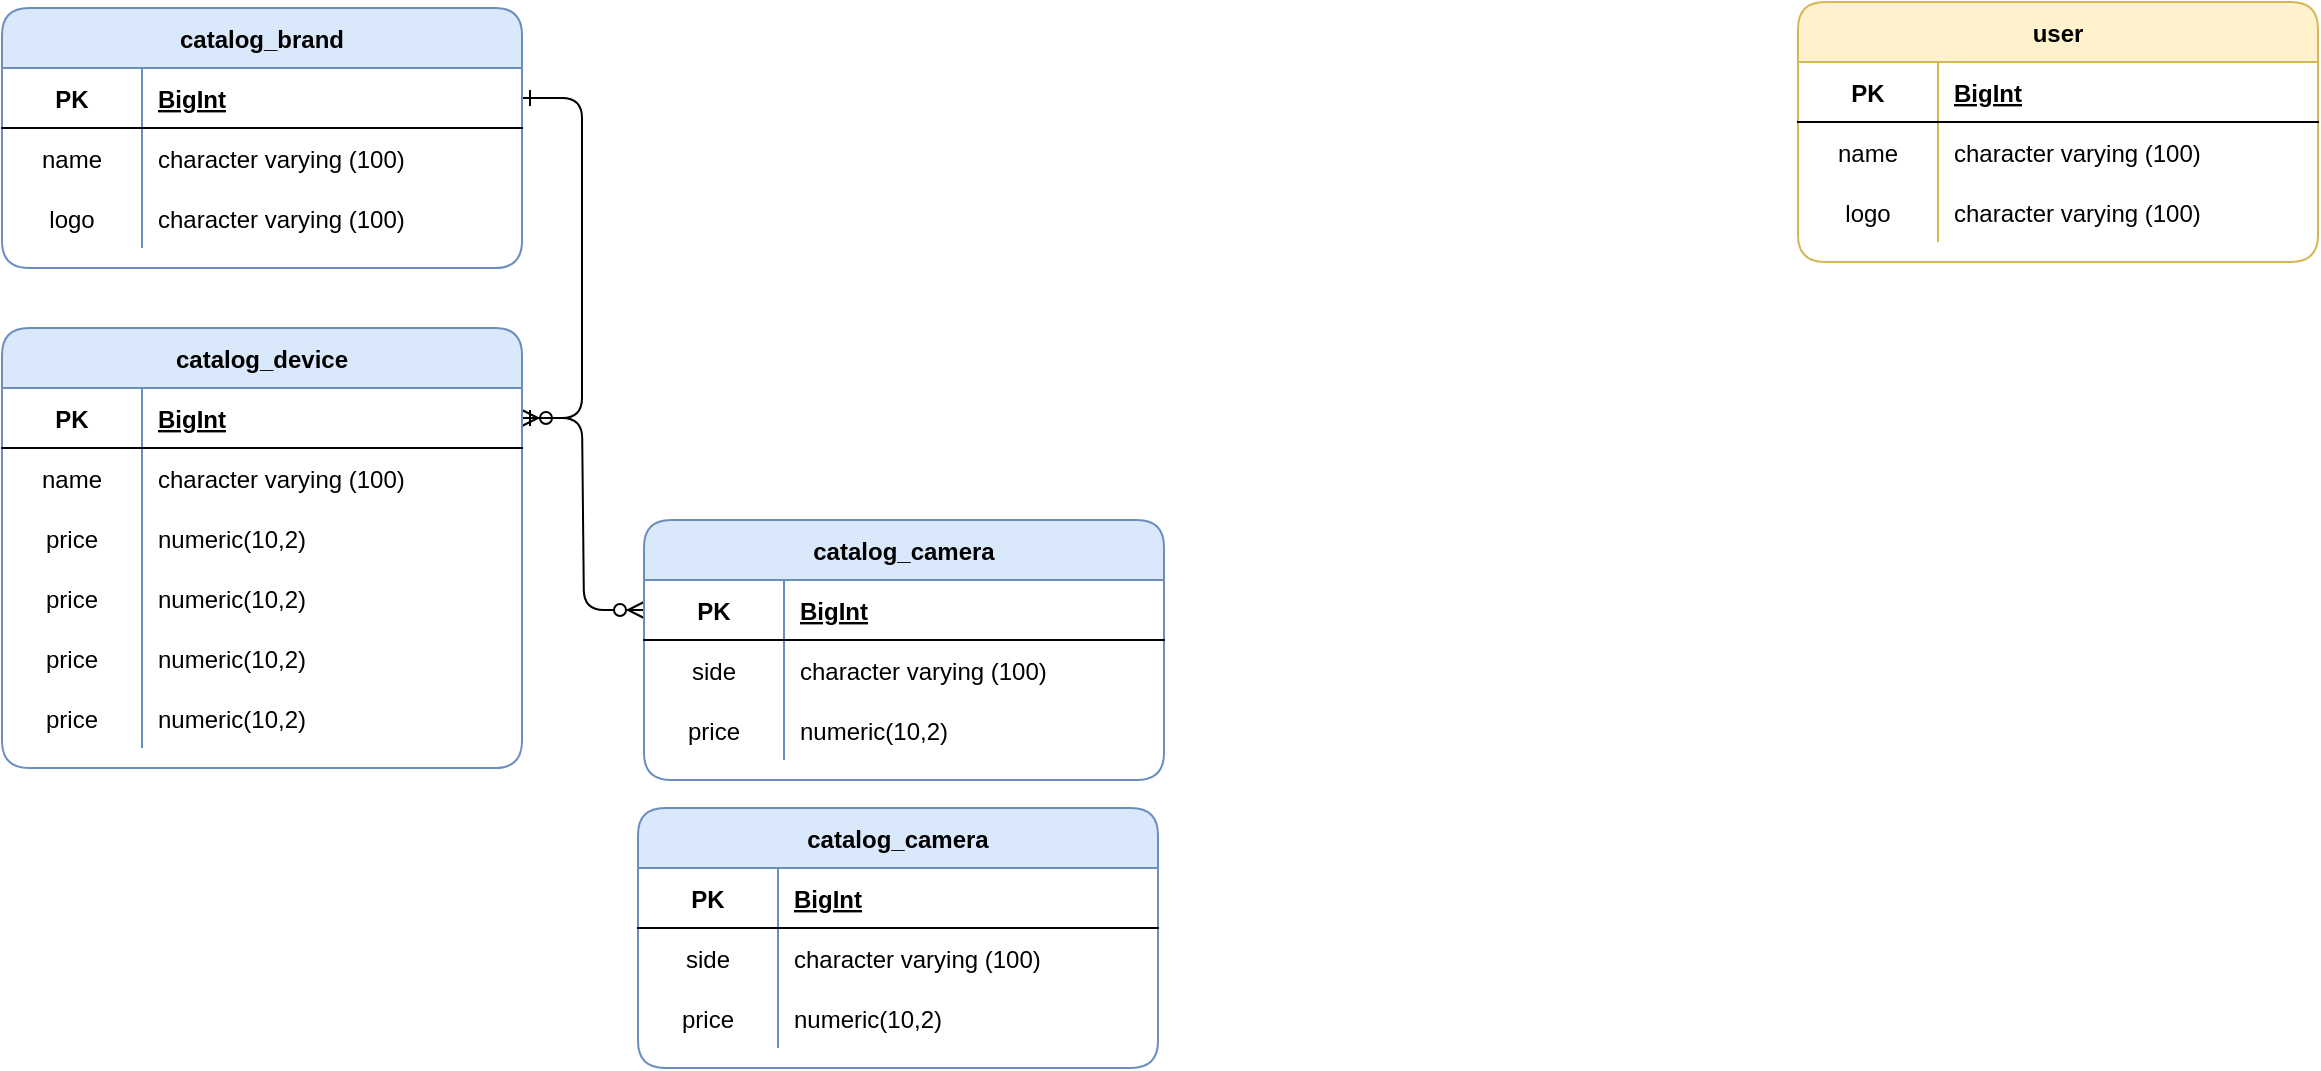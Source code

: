 <mxfile version="24.8.3">
  <diagram id="R2lEEEUBdFMjLlhIrx00" name="Page-1">
    <mxGraphModel dx="1429" dy="856" grid="0" gridSize="10" guides="1" tooltips="1" connect="1" arrows="1" fold="1" page="1" pageScale="1" pageWidth="850" pageHeight="1100" math="0" shadow="0" extFonts="Permanent Marker^https://fonts.googleapis.com/css?family=Permanent+Marker">
      <root>
        <mxCell id="0" />
        <mxCell id="1" parent="0" />
        <mxCell id="C-vyLk0tnHw3VtMMgP7b-1" value="" style="edgeStyle=entityRelationEdgeStyle;endArrow=ERzeroToMany;startArrow=ERone;endFill=1;startFill=0;" parent="1" source="C-vyLk0tnHw3VtMMgP7b-24" target="BbzVm-niubPzJsthILPg-5" edge="1">
          <mxGeometry width="100" height="100" relative="1" as="geometry">
            <mxPoint x="340" y="720" as="sourcePoint" />
            <mxPoint x="335" y="330" as="targetPoint" />
          </mxGeometry>
        </mxCell>
        <mxCell id="C-vyLk0tnHw3VtMMgP7b-12" value="" style="edgeStyle=entityRelationEdgeStyle;endArrow=ERzeroToMany;startArrow=ERone;endFill=1;startFill=0;" parent="1" source="BbzVm-niubPzJsthILPg-5" target="BbzVm-niubPzJsthILPg-24" edge="1">
          <mxGeometry width="100" height="100" relative="1" as="geometry">
            <mxPoint x="384" y="379" as="sourcePoint" />
            <mxPoint x="450" y="355" as="targetPoint" />
          </mxGeometry>
        </mxCell>
        <mxCell id="C-vyLk0tnHw3VtMMgP7b-23" value="catalog_brand" style="shape=table;startSize=30;container=1;collapsible=1;childLayout=tableLayout;fixedRows=1;rowLines=0;fontStyle=1;align=center;resizeLast=1;rounded=1;fillColor=#dae8fc;strokeColor=#6c8ebf;" parent="1" vertex="1">
          <mxGeometry x="80" y="110" width="260" height="130" as="geometry" />
        </mxCell>
        <mxCell id="C-vyLk0tnHw3VtMMgP7b-24" value="" style="shape=partialRectangle;collapsible=0;dropTarget=0;pointerEvents=0;fillColor=none;points=[[0,0.5],[1,0.5]];portConstraint=eastwest;top=0;left=0;right=0;bottom=1;" parent="C-vyLk0tnHw3VtMMgP7b-23" vertex="1">
          <mxGeometry y="30" width="260" height="30" as="geometry" />
        </mxCell>
        <mxCell id="C-vyLk0tnHw3VtMMgP7b-25" value="PK" style="shape=partialRectangle;overflow=hidden;connectable=0;fillColor=none;top=0;left=0;bottom=0;right=0;fontStyle=1;" parent="C-vyLk0tnHw3VtMMgP7b-24" vertex="1">
          <mxGeometry width="70" height="30" as="geometry">
            <mxRectangle width="70" height="30" as="alternateBounds" />
          </mxGeometry>
        </mxCell>
        <mxCell id="C-vyLk0tnHw3VtMMgP7b-26" value="BigInt" style="shape=partialRectangle;overflow=hidden;connectable=0;fillColor=none;top=0;left=0;bottom=0;right=0;align=left;spacingLeft=6;fontStyle=5;" parent="C-vyLk0tnHw3VtMMgP7b-24" vertex="1">
          <mxGeometry x="70" width="190" height="30" as="geometry">
            <mxRectangle width="190" height="30" as="alternateBounds" />
          </mxGeometry>
        </mxCell>
        <mxCell id="C-vyLk0tnHw3VtMMgP7b-27" value="" style="shape=partialRectangle;collapsible=0;dropTarget=0;pointerEvents=0;fillColor=none;points=[[0,0.5],[1,0.5]];portConstraint=eastwest;top=0;left=0;right=0;bottom=0;" parent="C-vyLk0tnHw3VtMMgP7b-23" vertex="1">
          <mxGeometry y="60" width="260" height="30" as="geometry" />
        </mxCell>
        <mxCell id="C-vyLk0tnHw3VtMMgP7b-28" value="name" style="shape=partialRectangle;overflow=hidden;connectable=0;fillColor=none;top=0;left=0;bottom=0;right=0;" parent="C-vyLk0tnHw3VtMMgP7b-27" vertex="1">
          <mxGeometry width="70" height="30" as="geometry">
            <mxRectangle width="70" height="30" as="alternateBounds" />
          </mxGeometry>
        </mxCell>
        <mxCell id="C-vyLk0tnHw3VtMMgP7b-29" value="character varying (100)" style="shape=partialRectangle;overflow=hidden;connectable=0;fillColor=none;top=0;left=0;bottom=0;right=0;align=left;spacingLeft=6;" parent="C-vyLk0tnHw3VtMMgP7b-27" vertex="1">
          <mxGeometry x="70" width="190" height="30" as="geometry">
            <mxRectangle width="190" height="30" as="alternateBounds" />
          </mxGeometry>
        </mxCell>
        <mxCell id="BbzVm-niubPzJsthILPg-1" value="" style="shape=partialRectangle;collapsible=0;dropTarget=0;pointerEvents=0;fillColor=none;points=[[0,0.5],[1,0.5]];portConstraint=eastwest;top=0;left=0;right=0;bottom=0;" parent="C-vyLk0tnHw3VtMMgP7b-23" vertex="1">
          <mxGeometry y="90" width="260" height="30" as="geometry" />
        </mxCell>
        <mxCell id="BbzVm-niubPzJsthILPg-2" value="logo" style="shape=partialRectangle;overflow=hidden;connectable=0;fillColor=none;top=0;left=0;bottom=0;right=0;" parent="BbzVm-niubPzJsthILPg-1" vertex="1">
          <mxGeometry width="70" height="30" as="geometry">
            <mxRectangle width="70" height="30" as="alternateBounds" />
          </mxGeometry>
        </mxCell>
        <mxCell id="BbzVm-niubPzJsthILPg-3" value="character varying (100)" style="shape=partialRectangle;overflow=hidden;connectable=0;fillColor=none;top=0;left=0;bottom=0;right=0;align=left;spacingLeft=6;" parent="BbzVm-niubPzJsthILPg-1" vertex="1">
          <mxGeometry x="70" width="190" height="30" as="geometry">
            <mxRectangle width="190" height="30" as="alternateBounds" />
          </mxGeometry>
        </mxCell>
        <mxCell id="BbzVm-niubPzJsthILPg-4" value="catalog_device" style="shape=table;startSize=30;container=1;collapsible=1;childLayout=tableLayout;fixedRows=1;rowLines=0;fontStyle=1;align=center;resizeLast=1;rounded=1;fillColor=#dae8fc;strokeColor=#6c8ebf;" parent="1" vertex="1">
          <mxGeometry x="80" y="270" width="260" height="220" as="geometry" />
        </mxCell>
        <mxCell id="BbzVm-niubPzJsthILPg-5" value="" style="shape=partialRectangle;collapsible=0;dropTarget=0;pointerEvents=0;fillColor=none;points=[[0,0.5],[1,0.5]];portConstraint=eastwest;top=0;left=0;right=0;bottom=1;" parent="BbzVm-niubPzJsthILPg-4" vertex="1">
          <mxGeometry y="30" width="260" height="30" as="geometry" />
        </mxCell>
        <mxCell id="BbzVm-niubPzJsthILPg-6" value="PK" style="shape=partialRectangle;overflow=hidden;connectable=0;fillColor=none;top=0;left=0;bottom=0;right=0;fontStyle=1;" parent="BbzVm-niubPzJsthILPg-5" vertex="1">
          <mxGeometry width="70" height="30" as="geometry">
            <mxRectangle width="70" height="30" as="alternateBounds" />
          </mxGeometry>
        </mxCell>
        <mxCell id="BbzVm-niubPzJsthILPg-7" value="BigInt" style="shape=partialRectangle;overflow=hidden;connectable=0;fillColor=none;top=0;left=0;bottom=0;right=0;align=left;spacingLeft=6;fontStyle=5;" parent="BbzVm-niubPzJsthILPg-5" vertex="1">
          <mxGeometry x="70" width="190" height="30" as="geometry">
            <mxRectangle width="190" height="30" as="alternateBounds" />
          </mxGeometry>
        </mxCell>
        <mxCell id="BbzVm-niubPzJsthILPg-8" value="" style="shape=partialRectangle;collapsible=0;dropTarget=0;pointerEvents=0;fillColor=none;points=[[0,0.5],[1,0.5]];portConstraint=eastwest;top=0;left=0;right=0;bottom=0;" parent="BbzVm-niubPzJsthILPg-4" vertex="1">
          <mxGeometry y="60" width="260" height="30" as="geometry" />
        </mxCell>
        <mxCell id="BbzVm-niubPzJsthILPg-9" value="name" style="shape=partialRectangle;overflow=hidden;connectable=0;fillColor=none;top=0;left=0;bottom=0;right=0;" parent="BbzVm-niubPzJsthILPg-8" vertex="1">
          <mxGeometry width="70" height="30" as="geometry">
            <mxRectangle width="70" height="30" as="alternateBounds" />
          </mxGeometry>
        </mxCell>
        <mxCell id="BbzVm-niubPzJsthILPg-10" value="character varying (100)" style="shape=partialRectangle;overflow=hidden;connectable=0;fillColor=none;top=0;left=0;bottom=0;right=0;align=left;spacingLeft=6;" parent="BbzVm-niubPzJsthILPg-8" vertex="1">
          <mxGeometry x="70" width="190" height="30" as="geometry">
            <mxRectangle width="190" height="30" as="alternateBounds" />
          </mxGeometry>
        </mxCell>
        <mxCell id="BbzVm-niubPzJsthILPg-11" value="" style="shape=partialRectangle;collapsible=0;dropTarget=0;pointerEvents=0;fillColor=none;points=[[0,0.5],[1,0.5]];portConstraint=eastwest;top=0;left=0;right=0;bottom=0;" parent="BbzVm-niubPzJsthILPg-4" vertex="1">
          <mxGeometry y="90" width="260" height="30" as="geometry" />
        </mxCell>
        <mxCell id="BbzVm-niubPzJsthILPg-12" value="price" style="shape=partialRectangle;overflow=hidden;connectable=0;fillColor=none;top=0;left=0;bottom=0;right=0;" parent="BbzVm-niubPzJsthILPg-11" vertex="1">
          <mxGeometry width="70" height="30" as="geometry">
            <mxRectangle width="70" height="30" as="alternateBounds" />
          </mxGeometry>
        </mxCell>
        <mxCell id="BbzVm-niubPzJsthILPg-13" value="numeric(10,2)" style="shape=partialRectangle;overflow=hidden;connectable=0;fillColor=none;top=0;left=0;bottom=0;right=0;align=left;spacingLeft=6;" parent="BbzVm-niubPzJsthILPg-11" vertex="1">
          <mxGeometry x="70" width="190" height="30" as="geometry">
            <mxRectangle width="190" height="30" as="alternateBounds" />
          </mxGeometry>
        </mxCell>
        <mxCell id="BbzVm-niubPzJsthILPg-14" value="" style="shape=partialRectangle;collapsible=0;dropTarget=0;pointerEvents=0;fillColor=none;points=[[0,0.5],[1,0.5]];portConstraint=eastwest;top=0;left=0;right=0;bottom=0;" parent="BbzVm-niubPzJsthILPg-4" vertex="1">
          <mxGeometry y="120" width="260" height="30" as="geometry" />
        </mxCell>
        <mxCell id="BbzVm-niubPzJsthILPg-15" value="price" style="shape=partialRectangle;overflow=hidden;connectable=0;fillColor=none;top=0;left=0;bottom=0;right=0;" parent="BbzVm-niubPzJsthILPg-14" vertex="1">
          <mxGeometry width="70" height="30" as="geometry">
            <mxRectangle width="70" height="30" as="alternateBounds" />
          </mxGeometry>
        </mxCell>
        <mxCell id="BbzVm-niubPzJsthILPg-16" value="numeric(10,2)" style="shape=partialRectangle;overflow=hidden;connectable=0;fillColor=none;top=0;left=0;bottom=0;right=0;align=left;spacingLeft=6;" parent="BbzVm-niubPzJsthILPg-14" vertex="1">
          <mxGeometry x="70" width="190" height="30" as="geometry">
            <mxRectangle width="190" height="30" as="alternateBounds" />
          </mxGeometry>
        </mxCell>
        <mxCell id="BbzVm-niubPzJsthILPg-17" value="" style="shape=partialRectangle;collapsible=0;dropTarget=0;pointerEvents=0;fillColor=none;points=[[0,0.5],[1,0.5]];portConstraint=eastwest;top=0;left=0;right=0;bottom=0;" parent="BbzVm-niubPzJsthILPg-4" vertex="1">
          <mxGeometry y="150" width="260" height="30" as="geometry" />
        </mxCell>
        <mxCell id="BbzVm-niubPzJsthILPg-18" value="price" style="shape=partialRectangle;overflow=hidden;connectable=0;fillColor=none;top=0;left=0;bottom=0;right=0;" parent="BbzVm-niubPzJsthILPg-17" vertex="1">
          <mxGeometry width="70" height="30" as="geometry">
            <mxRectangle width="70" height="30" as="alternateBounds" />
          </mxGeometry>
        </mxCell>
        <mxCell id="BbzVm-niubPzJsthILPg-19" value="numeric(10,2)" style="shape=partialRectangle;overflow=hidden;connectable=0;fillColor=none;top=0;left=0;bottom=0;right=0;align=left;spacingLeft=6;" parent="BbzVm-niubPzJsthILPg-17" vertex="1">
          <mxGeometry x="70" width="190" height="30" as="geometry">
            <mxRectangle width="190" height="30" as="alternateBounds" />
          </mxGeometry>
        </mxCell>
        <mxCell id="BbzVm-niubPzJsthILPg-20" value="" style="shape=partialRectangle;collapsible=0;dropTarget=0;pointerEvents=0;fillColor=none;points=[[0,0.5],[1,0.5]];portConstraint=eastwest;top=0;left=0;right=0;bottom=0;" parent="BbzVm-niubPzJsthILPg-4" vertex="1">
          <mxGeometry y="180" width="260" height="30" as="geometry" />
        </mxCell>
        <mxCell id="BbzVm-niubPzJsthILPg-21" value="price" style="shape=partialRectangle;overflow=hidden;connectable=0;fillColor=none;top=0;left=0;bottom=0;right=0;" parent="BbzVm-niubPzJsthILPg-20" vertex="1">
          <mxGeometry width="70" height="30" as="geometry">
            <mxRectangle width="70" height="30" as="alternateBounds" />
          </mxGeometry>
        </mxCell>
        <mxCell id="BbzVm-niubPzJsthILPg-22" value="numeric(10,2)" style="shape=partialRectangle;overflow=hidden;connectable=0;fillColor=none;top=0;left=0;bottom=0;right=0;align=left;spacingLeft=6;" parent="BbzVm-niubPzJsthILPg-20" vertex="1">
          <mxGeometry x="70" width="190" height="30" as="geometry">
            <mxRectangle width="190" height="30" as="alternateBounds" />
          </mxGeometry>
        </mxCell>
        <mxCell id="BbzVm-niubPzJsthILPg-23" value="catalog_camera" style="shape=table;startSize=30;container=1;collapsible=1;childLayout=tableLayout;fixedRows=1;rowLines=0;fontStyle=1;align=center;resizeLast=1;rounded=1;fillColor=#dae8fc;strokeColor=#6c8ebf;" parent="1" vertex="1">
          <mxGeometry x="401" y="366" width="260" height="130" as="geometry" />
        </mxCell>
        <mxCell id="BbzVm-niubPzJsthILPg-24" value="" style="shape=partialRectangle;collapsible=0;dropTarget=0;pointerEvents=0;fillColor=none;points=[[0,0.5],[1,0.5]];portConstraint=eastwest;top=0;left=0;right=0;bottom=1;" parent="BbzVm-niubPzJsthILPg-23" vertex="1">
          <mxGeometry y="30" width="260" height="30" as="geometry" />
        </mxCell>
        <mxCell id="BbzVm-niubPzJsthILPg-25" value="PK" style="shape=partialRectangle;overflow=hidden;connectable=0;fillColor=none;top=0;left=0;bottom=0;right=0;fontStyle=1;" parent="BbzVm-niubPzJsthILPg-24" vertex="1">
          <mxGeometry width="70" height="30" as="geometry">
            <mxRectangle width="70" height="30" as="alternateBounds" />
          </mxGeometry>
        </mxCell>
        <mxCell id="BbzVm-niubPzJsthILPg-26" value="BigInt" style="shape=partialRectangle;overflow=hidden;connectable=0;fillColor=none;top=0;left=0;bottom=0;right=0;align=left;spacingLeft=6;fontStyle=5;" parent="BbzVm-niubPzJsthILPg-24" vertex="1">
          <mxGeometry x="70" width="190" height="30" as="geometry">
            <mxRectangle width="190" height="30" as="alternateBounds" />
          </mxGeometry>
        </mxCell>
        <mxCell id="BbzVm-niubPzJsthILPg-27" value="" style="shape=partialRectangle;collapsible=0;dropTarget=0;pointerEvents=0;fillColor=none;points=[[0,0.5],[1,0.5]];portConstraint=eastwest;top=0;left=0;right=0;bottom=0;" parent="BbzVm-niubPzJsthILPg-23" vertex="1">
          <mxGeometry y="60" width="260" height="30" as="geometry" />
        </mxCell>
        <mxCell id="BbzVm-niubPzJsthILPg-28" value="side" style="shape=partialRectangle;overflow=hidden;connectable=0;fillColor=none;top=0;left=0;bottom=0;right=0;" parent="BbzVm-niubPzJsthILPg-27" vertex="1">
          <mxGeometry width="70" height="30" as="geometry">
            <mxRectangle width="70" height="30" as="alternateBounds" />
          </mxGeometry>
        </mxCell>
        <mxCell id="BbzVm-niubPzJsthILPg-29" value="character varying (100)" style="shape=partialRectangle;overflow=hidden;connectable=0;fillColor=none;top=0;left=0;bottom=0;right=0;align=left;spacingLeft=6;" parent="BbzVm-niubPzJsthILPg-27" vertex="1">
          <mxGeometry x="70" width="190" height="30" as="geometry">
            <mxRectangle width="190" height="30" as="alternateBounds" />
          </mxGeometry>
        </mxCell>
        <mxCell id="BbzVm-niubPzJsthILPg-30" value="" style="shape=partialRectangle;collapsible=0;dropTarget=0;pointerEvents=0;fillColor=none;points=[[0,0.5],[1,0.5]];portConstraint=eastwest;top=0;left=0;right=0;bottom=0;" parent="BbzVm-niubPzJsthILPg-23" vertex="1">
          <mxGeometry y="90" width="260" height="30" as="geometry" />
        </mxCell>
        <mxCell id="BbzVm-niubPzJsthILPg-31" value="price" style="shape=partialRectangle;overflow=hidden;connectable=0;fillColor=none;top=0;left=0;bottom=0;right=0;" parent="BbzVm-niubPzJsthILPg-30" vertex="1">
          <mxGeometry width="70" height="30" as="geometry">
            <mxRectangle width="70" height="30" as="alternateBounds" />
          </mxGeometry>
        </mxCell>
        <mxCell id="BbzVm-niubPzJsthILPg-32" value="numeric(10,2)" style="shape=partialRectangle;overflow=hidden;connectable=0;fillColor=none;top=0;left=0;bottom=0;right=0;align=left;spacingLeft=6;" parent="BbzVm-niubPzJsthILPg-30" vertex="1">
          <mxGeometry x="70" width="190" height="30" as="geometry">
            <mxRectangle width="190" height="30" as="alternateBounds" />
          </mxGeometry>
        </mxCell>
        <mxCell id="BbzVm-niubPzJsthILPg-42" value="catalog_camera" style="shape=table;startSize=30;container=1;collapsible=1;childLayout=tableLayout;fixedRows=1;rowLines=0;fontStyle=1;align=center;resizeLast=1;rounded=1;fillColor=#dae8fc;strokeColor=#6c8ebf;" parent="1" vertex="1">
          <mxGeometry x="398" y="510" width="260" height="130" as="geometry" />
        </mxCell>
        <mxCell id="BbzVm-niubPzJsthILPg-43" value="" style="shape=partialRectangle;collapsible=0;dropTarget=0;pointerEvents=0;fillColor=none;points=[[0,0.5],[1,0.5]];portConstraint=eastwest;top=0;left=0;right=0;bottom=1;" parent="BbzVm-niubPzJsthILPg-42" vertex="1">
          <mxGeometry y="30" width="260" height="30" as="geometry" />
        </mxCell>
        <mxCell id="BbzVm-niubPzJsthILPg-44" value="PK" style="shape=partialRectangle;overflow=hidden;connectable=0;fillColor=none;top=0;left=0;bottom=0;right=0;fontStyle=1;" parent="BbzVm-niubPzJsthILPg-43" vertex="1">
          <mxGeometry width="70" height="30" as="geometry">
            <mxRectangle width="70" height="30" as="alternateBounds" />
          </mxGeometry>
        </mxCell>
        <mxCell id="BbzVm-niubPzJsthILPg-45" value="BigInt" style="shape=partialRectangle;overflow=hidden;connectable=0;fillColor=none;top=0;left=0;bottom=0;right=0;align=left;spacingLeft=6;fontStyle=5;" parent="BbzVm-niubPzJsthILPg-43" vertex="1">
          <mxGeometry x="70" width="190" height="30" as="geometry">
            <mxRectangle width="190" height="30" as="alternateBounds" />
          </mxGeometry>
        </mxCell>
        <mxCell id="BbzVm-niubPzJsthILPg-46" value="" style="shape=partialRectangle;collapsible=0;dropTarget=0;pointerEvents=0;fillColor=none;points=[[0,0.5],[1,0.5]];portConstraint=eastwest;top=0;left=0;right=0;bottom=0;" parent="BbzVm-niubPzJsthILPg-42" vertex="1">
          <mxGeometry y="60" width="260" height="30" as="geometry" />
        </mxCell>
        <mxCell id="BbzVm-niubPzJsthILPg-47" value="side" style="shape=partialRectangle;overflow=hidden;connectable=0;fillColor=none;top=0;left=0;bottom=0;right=0;" parent="BbzVm-niubPzJsthILPg-46" vertex="1">
          <mxGeometry width="70" height="30" as="geometry">
            <mxRectangle width="70" height="30" as="alternateBounds" />
          </mxGeometry>
        </mxCell>
        <mxCell id="BbzVm-niubPzJsthILPg-48" value="character varying (100)" style="shape=partialRectangle;overflow=hidden;connectable=0;fillColor=none;top=0;left=0;bottom=0;right=0;align=left;spacingLeft=6;" parent="BbzVm-niubPzJsthILPg-46" vertex="1">
          <mxGeometry x="70" width="190" height="30" as="geometry">
            <mxRectangle width="190" height="30" as="alternateBounds" />
          </mxGeometry>
        </mxCell>
        <mxCell id="BbzVm-niubPzJsthILPg-49" value="" style="shape=partialRectangle;collapsible=0;dropTarget=0;pointerEvents=0;fillColor=none;points=[[0,0.5],[1,0.5]];portConstraint=eastwest;top=0;left=0;right=0;bottom=0;" parent="BbzVm-niubPzJsthILPg-42" vertex="1">
          <mxGeometry y="90" width="260" height="30" as="geometry" />
        </mxCell>
        <mxCell id="BbzVm-niubPzJsthILPg-50" value="price" style="shape=partialRectangle;overflow=hidden;connectable=0;fillColor=none;top=0;left=0;bottom=0;right=0;" parent="BbzVm-niubPzJsthILPg-49" vertex="1">
          <mxGeometry width="70" height="30" as="geometry">
            <mxRectangle width="70" height="30" as="alternateBounds" />
          </mxGeometry>
        </mxCell>
        <mxCell id="BbzVm-niubPzJsthILPg-51" value="numeric(10,2)" style="shape=partialRectangle;overflow=hidden;connectable=0;fillColor=none;top=0;left=0;bottom=0;right=0;align=left;spacingLeft=6;" parent="BbzVm-niubPzJsthILPg-49" vertex="1">
          <mxGeometry x="70" width="190" height="30" as="geometry">
            <mxRectangle width="190" height="30" as="alternateBounds" />
          </mxGeometry>
        </mxCell>
        <mxCell id="dryUckSrl3YZvOqC900--1" value="user" style="shape=table;startSize=30;container=1;collapsible=1;childLayout=tableLayout;fixedRows=1;rowLines=0;fontStyle=1;align=center;resizeLast=1;rounded=1;fillColor=#fff2cc;strokeColor=#d6b656;" vertex="1" parent="1">
          <mxGeometry x="978" y="107" width="260" height="130" as="geometry" />
        </mxCell>
        <mxCell id="dryUckSrl3YZvOqC900--2" value="" style="shape=partialRectangle;collapsible=0;dropTarget=0;pointerEvents=0;fillColor=none;points=[[0,0.5],[1,0.5]];portConstraint=eastwest;top=0;left=0;right=0;bottom=1;" vertex="1" parent="dryUckSrl3YZvOqC900--1">
          <mxGeometry y="30" width="260" height="30" as="geometry" />
        </mxCell>
        <mxCell id="dryUckSrl3YZvOqC900--3" value="PK" style="shape=partialRectangle;overflow=hidden;connectable=0;fillColor=none;top=0;left=0;bottom=0;right=0;fontStyle=1;" vertex="1" parent="dryUckSrl3YZvOqC900--2">
          <mxGeometry width="70" height="30" as="geometry">
            <mxRectangle width="70" height="30" as="alternateBounds" />
          </mxGeometry>
        </mxCell>
        <mxCell id="dryUckSrl3YZvOqC900--4" value="BigInt" style="shape=partialRectangle;overflow=hidden;connectable=0;fillColor=none;top=0;left=0;bottom=0;right=0;align=left;spacingLeft=6;fontStyle=5;" vertex="1" parent="dryUckSrl3YZvOqC900--2">
          <mxGeometry x="70" width="190" height="30" as="geometry">
            <mxRectangle width="190" height="30" as="alternateBounds" />
          </mxGeometry>
        </mxCell>
        <mxCell id="dryUckSrl3YZvOqC900--5" value="" style="shape=partialRectangle;collapsible=0;dropTarget=0;pointerEvents=0;fillColor=none;points=[[0,0.5],[1,0.5]];portConstraint=eastwest;top=0;left=0;right=0;bottom=0;" vertex="1" parent="dryUckSrl3YZvOqC900--1">
          <mxGeometry y="60" width="260" height="30" as="geometry" />
        </mxCell>
        <mxCell id="dryUckSrl3YZvOqC900--6" value="name" style="shape=partialRectangle;overflow=hidden;connectable=0;fillColor=none;top=0;left=0;bottom=0;right=0;" vertex="1" parent="dryUckSrl3YZvOqC900--5">
          <mxGeometry width="70" height="30" as="geometry">
            <mxRectangle width="70" height="30" as="alternateBounds" />
          </mxGeometry>
        </mxCell>
        <mxCell id="dryUckSrl3YZvOqC900--7" value="character varying (100)" style="shape=partialRectangle;overflow=hidden;connectable=0;fillColor=none;top=0;left=0;bottom=0;right=0;align=left;spacingLeft=6;" vertex="1" parent="dryUckSrl3YZvOqC900--5">
          <mxGeometry x="70" width="190" height="30" as="geometry">
            <mxRectangle width="190" height="30" as="alternateBounds" />
          </mxGeometry>
        </mxCell>
        <mxCell id="dryUckSrl3YZvOqC900--8" value="" style="shape=partialRectangle;collapsible=0;dropTarget=0;pointerEvents=0;fillColor=none;points=[[0,0.5],[1,0.5]];portConstraint=eastwest;top=0;left=0;right=0;bottom=0;" vertex="1" parent="dryUckSrl3YZvOqC900--1">
          <mxGeometry y="90" width="260" height="30" as="geometry" />
        </mxCell>
        <mxCell id="dryUckSrl3YZvOqC900--9" value="logo" style="shape=partialRectangle;overflow=hidden;connectable=0;fillColor=none;top=0;left=0;bottom=0;right=0;" vertex="1" parent="dryUckSrl3YZvOqC900--8">
          <mxGeometry width="70" height="30" as="geometry">
            <mxRectangle width="70" height="30" as="alternateBounds" />
          </mxGeometry>
        </mxCell>
        <mxCell id="dryUckSrl3YZvOqC900--10" value="character varying (100)" style="shape=partialRectangle;overflow=hidden;connectable=0;fillColor=none;top=0;left=0;bottom=0;right=0;align=left;spacingLeft=6;" vertex="1" parent="dryUckSrl3YZvOqC900--8">
          <mxGeometry x="70" width="190" height="30" as="geometry">
            <mxRectangle width="190" height="30" as="alternateBounds" />
          </mxGeometry>
        </mxCell>
      </root>
    </mxGraphModel>
  </diagram>
</mxfile>
